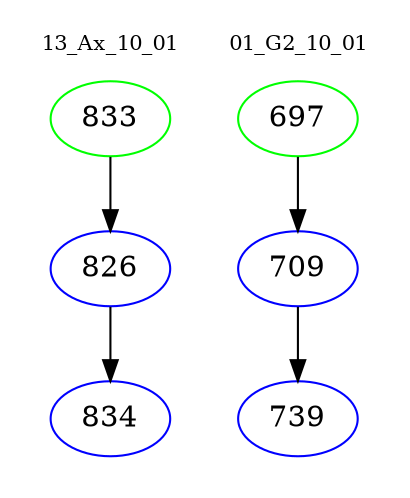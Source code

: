 digraph{
subgraph cluster_0 {
color = white
label = "13_Ax_10_01";
fontsize=10;
T0_833 [label="833", color="green"]
T0_833 -> T0_826 [color="black"]
T0_826 [label="826", color="blue"]
T0_826 -> T0_834 [color="black"]
T0_834 [label="834", color="blue"]
}
subgraph cluster_1 {
color = white
label = "01_G2_10_01";
fontsize=10;
T1_697 [label="697", color="green"]
T1_697 -> T1_709 [color="black"]
T1_709 [label="709", color="blue"]
T1_709 -> T1_739 [color="black"]
T1_739 [label="739", color="blue"]
}
}
